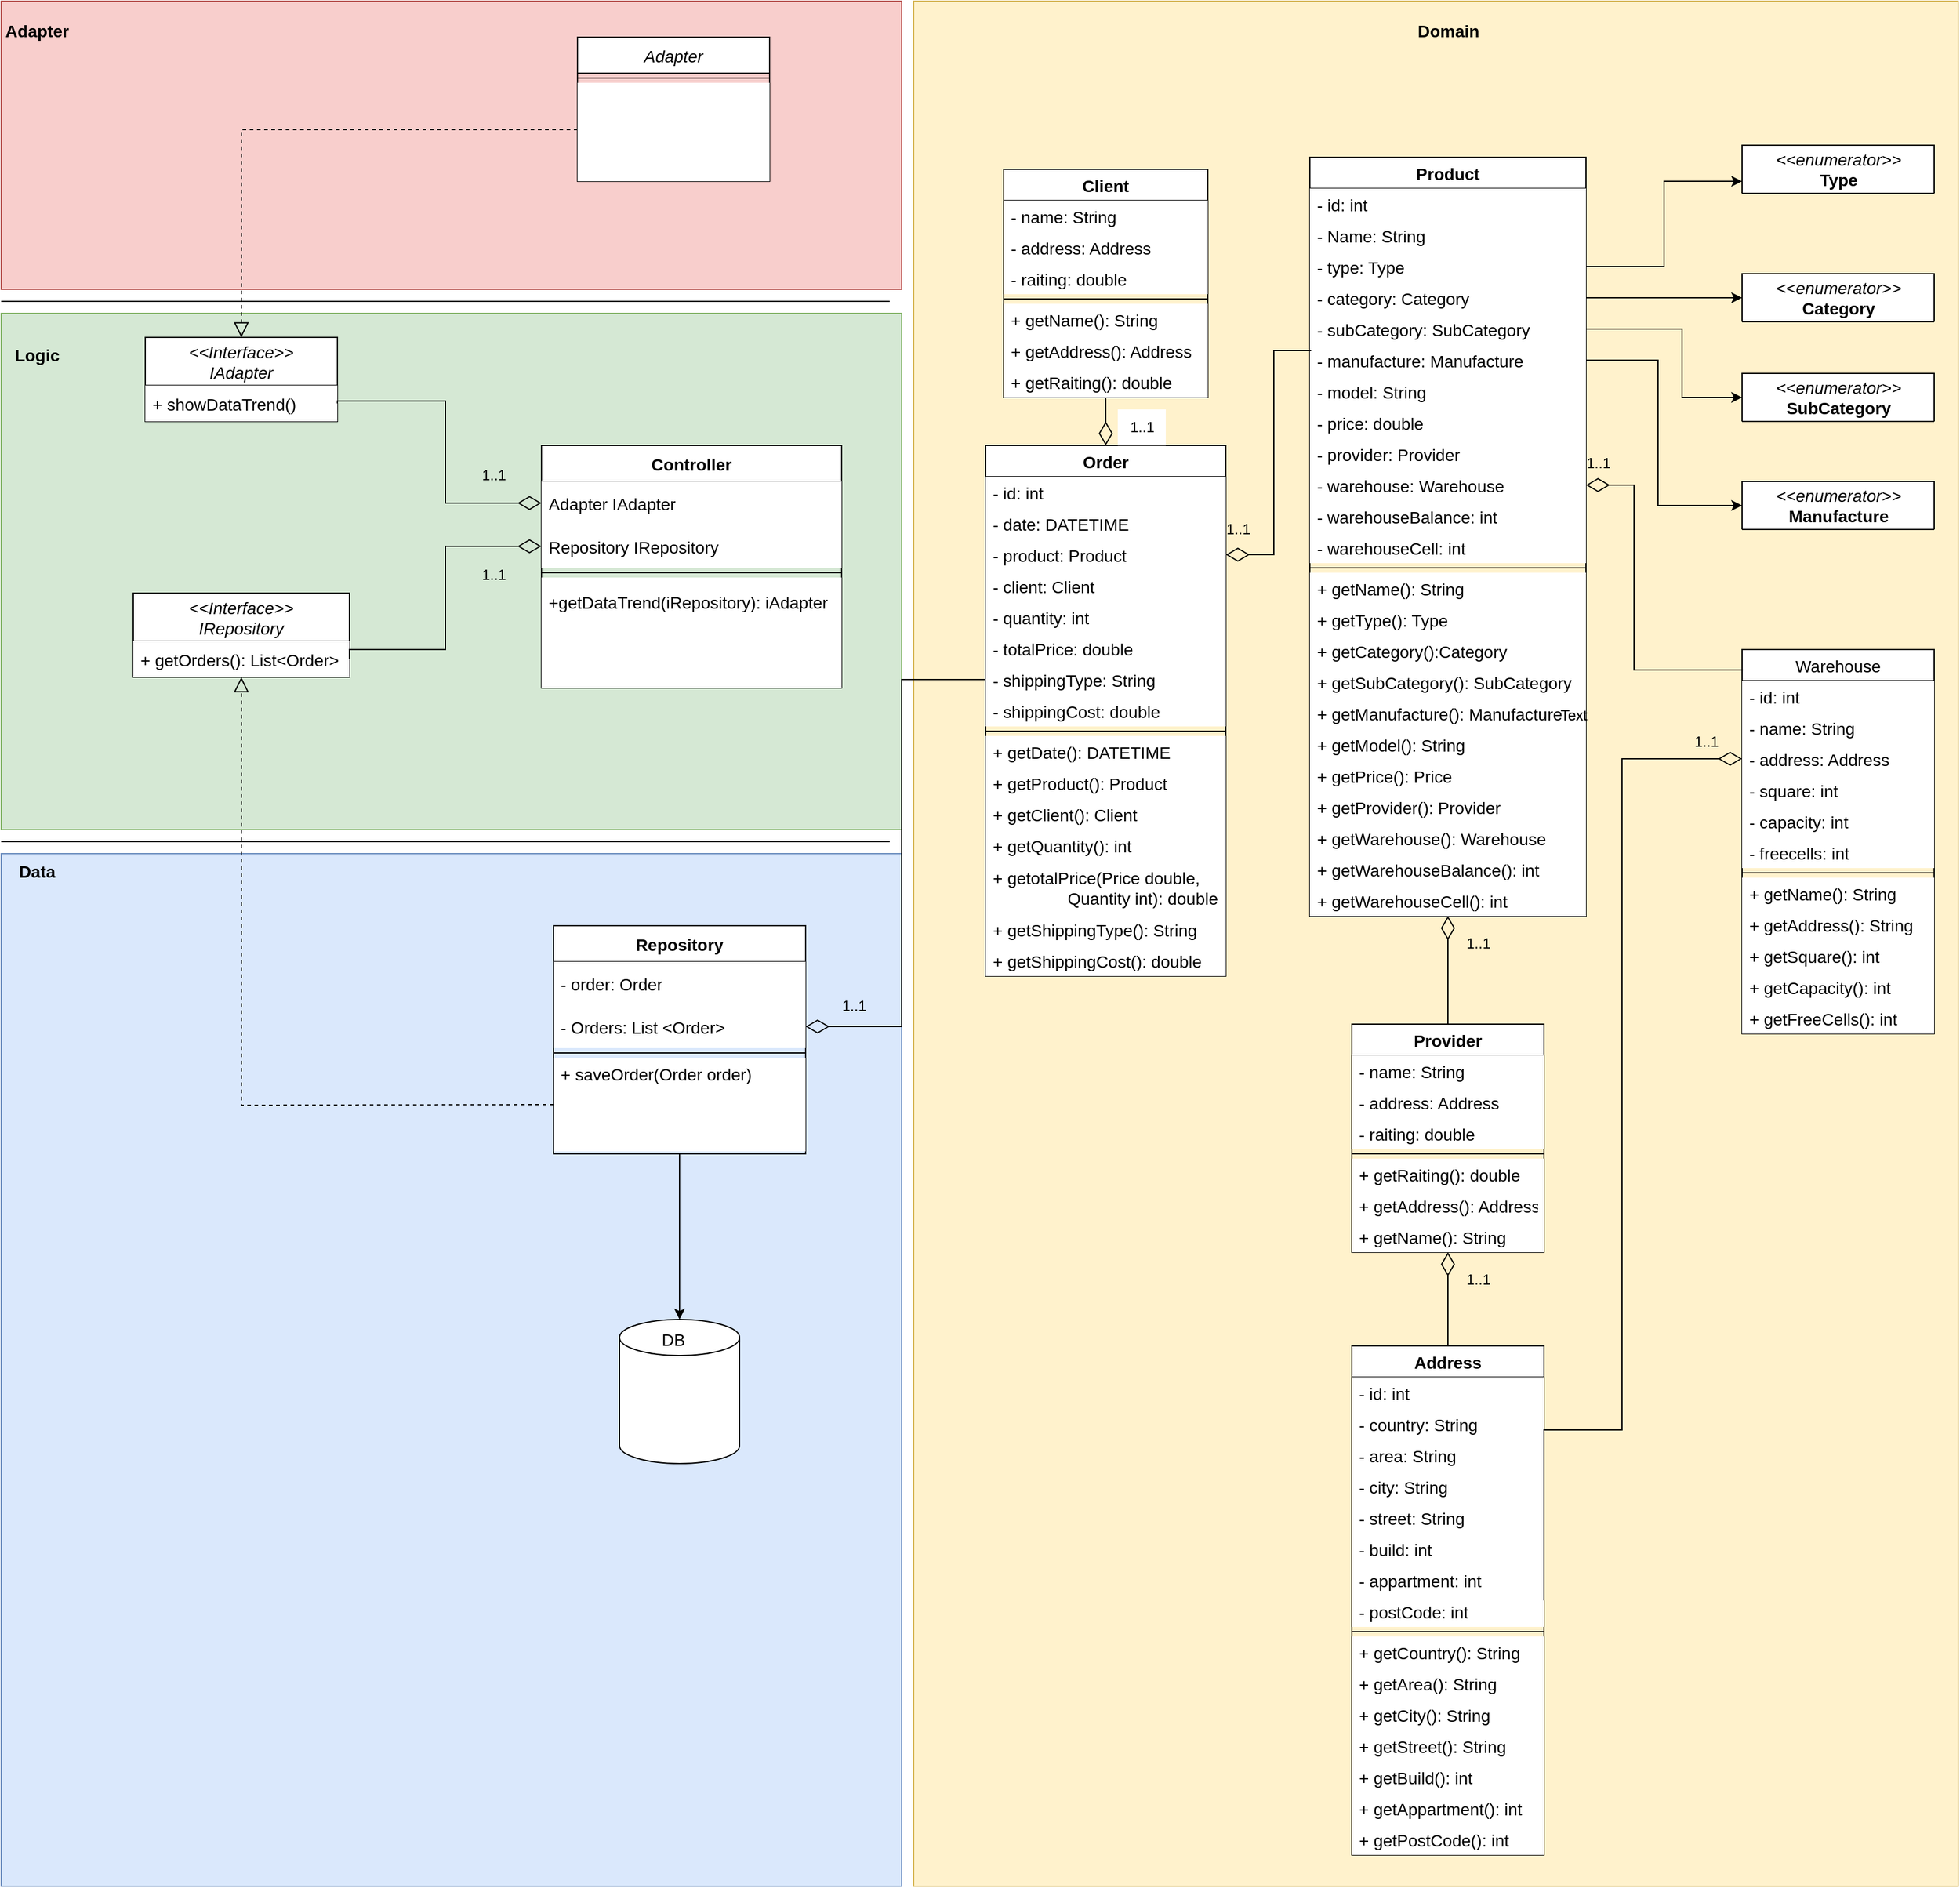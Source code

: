 <mxfile version="22.1.7" type="device">
  <diagram id="C5RBs43oDa-KdzZeNtuy" name="Page-1">
    <mxGraphModel dx="3000" dy="1491" grid="1" gridSize="10" guides="1" tooltips="1" connect="1" arrows="1" fold="1" page="1" pageScale="1" pageWidth="1654" pageHeight="2336" background="#ffffff" math="0" shadow="0">
      <root>
        <mxCell id="WIyWlLk6GJQsqaUBKTNV-0" />
        <mxCell id="WIyWlLk6GJQsqaUBKTNV-1" parent="WIyWlLk6GJQsqaUBKTNV-0" />
        <mxCell id="6XngUX_UyA-uxJUo15_u-146" value="" style="rounded=0;whiteSpace=wrap;html=1;shadow=0;strokeColor=#b85450;strokeWidth=1;align=center;verticalAlign=middle;fontFamily=Helvetica;fontSize=14;startSize=26;fillColor=#f8cecc;" vertex="1" parent="WIyWlLk6GJQsqaUBKTNV-1">
          <mxGeometry x="10" y="10" width="750" height="240" as="geometry" />
        </mxCell>
        <mxCell id="6XngUX_UyA-uxJUo15_u-148" value="" style="rounded=0;whiteSpace=wrap;html=1;shadow=0;strokeColor=#82b366;strokeWidth=1;align=center;verticalAlign=middle;fontFamily=Helvetica;fontSize=14;startSize=26;fillColor=#d5e8d4;" vertex="1" parent="WIyWlLk6GJQsqaUBKTNV-1">
          <mxGeometry x="10" y="270" width="750" height="430" as="geometry" />
        </mxCell>
        <mxCell id="6XngUX_UyA-uxJUo15_u-147" value="" style="rounded=0;whiteSpace=wrap;html=1;shadow=0;strokeColor=#6c8ebf;strokeWidth=1;align=center;verticalAlign=middle;fontFamily=Helvetica;fontSize=14;startSize=26;fillColor=#dae8fc;" vertex="1" parent="WIyWlLk6GJQsqaUBKTNV-1">
          <mxGeometry x="10" y="720" width="750" height="860" as="geometry" />
        </mxCell>
        <mxCell id="6XngUX_UyA-uxJUo15_u-129" value="" style="rounded=0;whiteSpace=wrap;html=1;fillColor=#fff2cc;strokeColor=#d6b656;" vertex="1" parent="WIyWlLk6GJQsqaUBKTNV-1">
          <mxGeometry x="770" y="10" width="870" height="1570" as="geometry" />
        </mxCell>
        <mxCell id="6XngUX_UyA-uxJUo15_u-38" style="edgeStyle=orthogonalEdgeStyle;rounded=0;orthogonalLoop=1;jettySize=auto;html=1;entryX=0.5;entryY=0;entryDx=0;entryDy=0;endArrow=none;endFill=0;startArrow=diamondThin;startFill=0;startSize=17;" edge="1" parent="WIyWlLk6GJQsqaUBKTNV-1" source="zkfFHV4jXpPFQw0GAbJ--0" target="BrcJkclTusMV9D4-Xtkj-8">
          <mxGeometry relative="1" as="geometry" />
        </mxCell>
        <mxCell id="zkfFHV4jXpPFQw0GAbJ--0" value="Product" style="swimlane;fontStyle=1;align=center;verticalAlign=middle;childLayout=stackLayout;horizontal=1;startSize=26;horizontalStack=0;resizeParent=1;resizeLast=0;collapsible=1;marginBottom=0;rounded=0;shadow=0;strokeWidth=1;fontSize=14;fillColor=default;" parent="WIyWlLk6GJQsqaUBKTNV-1" vertex="1">
          <mxGeometry x="1100" y="140" width="230" height="632" as="geometry">
            <mxRectangle x="230" y="140" width="160" height="26" as="alternateBounds" />
          </mxGeometry>
        </mxCell>
        <mxCell id="zkfFHV4jXpPFQw0GAbJ--2" value="- id: int" style="text;align=left;verticalAlign=middle;spacingLeft=4;spacingRight=4;overflow=hidden;rotatable=0;points=[[0,0.5],[1,0.5]];portConstraint=eastwest;rounded=0;shadow=0;html=0;fontSize=14;fillColor=default;" parent="zkfFHV4jXpPFQw0GAbJ--0" vertex="1">
          <mxGeometry y="26" width="230" height="26" as="geometry" />
        </mxCell>
        <mxCell id="6XngUX_UyA-uxJUo15_u-20" value="- Name: String" style="text;align=left;verticalAlign=middle;spacingLeft=4;spacingRight=4;overflow=hidden;rotatable=0;points=[[0,0.5],[1,0.5]];portConstraint=eastwest;rounded=0;shadow=0;html=0;fontSize=14;fillColor=default;" vertex="1" parent="zkfFHV4jXpPFQw0GAbJ--0">
          <mxGeometry y="52" width="230" height="26" as="geometry" />
        </mxCell>
        <mxCell id="6XngUX_UyA-uxJUo15_u-19" value="- type: Type" style="text;align=left;verticalAlign=middle;spacingLeft=4;spacingRight=4;overflow=hidden;rotatable=0;points=[[0,0.5],[1,0.5]];portConstraint=eastwest;rounded=0;shadow=0;html=0;fontSize=14;fillColor=default;" vertex="1" parent="zkfFHV4jXpPFQw0GAbJ--0">
          <mxGeometry y="78" width="230" height="26" as="geometry" />
        </mxCell>
        <mxCell id="6XngUX_UyA-uxJUo15_u-18" value="- category: Category" style="text;align=left;verticalAlign=middle;spacingLeft=4;spacingRight=4;overflow=hidden;rotatable=0;points=[[0,0.5],[1,0.5]];portConstraint=eastwest;rounded=0;shadow=0;html=0;fontSize=14;fillColor=default;" vertex="1" parent="zkfFHV4jXpPFQw0GAbJ--0">
          <mxGeometry y="104" width="230" height="26" as="geometry" />
        </mxCell>
        <mxCell id="6XngUX_UyA-uxJUo15_u-17" value="- subCategory: SubCategory" style="text;align=left;verticalAlign=middle;spacingLeft=4;spacingRight=4;overflow=hidden;rotatable=0;points=[[0,0.5],[1,0.5]];portConstraint=eastwest;rounded=0;shadow=0;html=0;fontSize=14;fillColor=default;" vertex="1" parent="zkfFHV4jXpPFQw0GAbJ--0">
          <mxGeometry y="130" width="230" height="26" as="geometry" />
        </mxCell>
        <mxCell id="6XngUX_UyA-uxJUo15_u-16" value="- manufacture: Manufacture" style="text;align=left;verticalAlign=middle;spacingLeft=4;spacingRight=4;overflow=hidden;rotatable=0;points=[[0,0.5],[1,0.5]];portConstraint=eastwest;rounded=0;shadow=0;html=0;fontSize=14;fillColor=default;" vertex="1" parent="zkfFHV4jXpPFQw0GAbJ--0">
          <mxGeometry y="156" width="230" height="26" as="geometry" />
        </mxCell>
        <mxCell id="6XngUX_UyA-uxJUo15_u-25" value="- model: String" style="text;align=left;verticalAlign=middle;spacingLeft=4;spacingRight=4;overflow=hidden;rotatable=0;points=[[0,0.5],[1,0.5]];portConstraint=eastwest;rounded=0;shadow=0;html=0;fontSize=14;fillColor=default;" vertex="1" parent="zkfFHV4jXpPFQw0GAbJ--0">
          <mxGeometry y="182" width="230" height="26" as="geometry" />
        </mxCell>
        <mxCell id="6XngUX_UyA-uxJUo15_u-24" value="- price: double" style="text;align=left;verticalAlign=middle;spacingLeft=4;spacingRight=4;overflow=hidden;rotatable=0;points=[[0,0.5],[1,0.5]];portConstraint=eastwest;rounded=0;shadow=0;html=0;fontSize=14;fillColor=default;" vertex="1" parent="zkfFHV4jXpPFQw0GAbJ--0">
          <mxGeometry y="208" width="230" height="26" as="geometry" />
        </mxCell>
        <mxCell id="6XngUX_UyA-uxJUo15_u-23" value="- provider: Provider" style="text;align=left;verticalAlign=middle;spacingLeft=4;spacingRight=4;overflow=hidden;rotatable=0;points=[[0,0.5],[1,0.5]];portConstraint=eastwest;rounded=0;shadow=0;html=0;fontSize=14;fillColor=default;" vertex="1" parent="zkfFHV4jXpPFQw0GAbJ--0">
          <mxGeometry y="234" width="230" height="26" as="geometry" />
        </mxCell>
        <mxCell id="6XngUX_UyA-uxJUo15_u-22" value="- warehouse: Warehouse" style="text;align=left;verticalAlign=middle;spacingLeft=4;spacingRight=4;overflow=hidden;rotatable=0;points=[[0,0.5],[1,0.5]];portConstraint=eastwest;rounded=0;shadow=0;html=0;fontSize=14;fillColor=default;" vertex="1" parent="zkfFHV4jXpPFQw0GAbJ--0">
          <mxGeometry y="260" width="230" height="26" as="geometry" />
        </mxCell>
        <mxCell id="6XngUX_UyA-uxJUo15_u-21" value="- warehouseBalance: int" style="text;align=left;verticalAlign=middle;spacingLeft=4;spacingRight=4;overflow=hidden;rotatable=0;points=[[0,0.5],[1,0.5]];portConstraint=eastwest;rounded=0;shadow=0;html=0;fontSize=14;fillColor=default;" vertex="1" parent="zkfFHV4jXpPFQw0GAbJ--0">
          <mxGeometry y="286" width="230" height="26" as="geometry" />
        </mxCell>
        <mxCell id="6XngUX_UyA-uxJUo15_u-29" value="- warehouseCell: int" style="text;align=left;verticalAlign=middle;spacingLeft=4;spacingRight=4;overflow=hidden;rotatable=0;points=[[0,0.5],[1,0.5]];portConstraint=eastwest;rounded=0;shadow=0;html=0;fontSize=14;fillColor=default;" vertex="1" parent="zkfFHV4jXpPFQw0GAbJ--0">
          <mxGeometry y="312" width="230" height="26" as="geometry" />
        </mxCell>
        <mxCell id="zkfFHV4jXpPFQw0GAbJ--4" value="" style="line;html=1;strokeWidth=1;align=left;verticalAlign=middle;spacingTop=-1;spacingLeft=3;spacingRight=3;rotatable=0;labelPosition=right;points=[];portConstraint=eastwest;fontSize=14;fillColor=default;" parent="zkfFHV4jXpPFQw0GAbJ--0" vertex="1">
          <mxGeometry y="338" width="230" height="8" as="geometry" />
        </mxCell>
        <mxCell id="6XngUX_UyA-uxJUo15_u-131" value="+ getName(): String" style="text;align=left;verticalAlign=middle;spacingLeft=4;spacingRight=4;overflow=hidden;rotatable=0;points=[[0,0.5],[1,0.5]];portConstraint=eastwest;rounded=0;shadow=0;html=0;fontSize=14;fillColor=default;" vertex="1" parent="zkfFHV4jXpPFQw0GAbJ--0">
          <mxGeometry y="346" width="230" height="26" as="geometry" />
        </mxCell>
        <mxCell id="6XngUX_UyA-uxJUo15_u-141" value="+ getType(): Type" style="text;align=left;verticalAlign=middle;spacingLeft=4;spacingRight=4;overflow=hidden;rotatable=0;points=[[0,0.5],[1,0.5]];portConstraint=eastwest;rounded=0;shadow=0;html=0;fontSize=14;fillColor=default;" vertex="1" parent="zkfFHV4jXpPFQw0GAbJ--0">
          <mxGeometry y="372" width="230" height="26" as="geometry" />
        </mxCell>
        <mxCell id="6XngUX_UyA-uxJUo15_u-140" value="+ getCategory():Category" style="text;align=left;verticalAlign=middle;spacingLeft=4;spacingRight=4;overflow=hidden;rotatable=0;points=[[0,0.5],[1,0.5]];portConstraint=eastwest;rounded=0;shadow=0;html=0;fontSize=14;fillColor=default;" vertex="1" parent="zkfFHV4jXpPFQw0GAbJ--0">
          <mxGeometry y="398" width="230" height="26" as="geometry" />
        </mxCell>
        <mxCell id="6XngUX_UyA-uxJUo15_u-139" value="+ getSubCategory(): SubCategory" style="text;align=left;verticalAlign=middle;spacingLeft=4;spacingRight=4;overflow=hidden;rotatable=0;points=[[0,0.5],[1,0.5]];portConstraint=eastwest;rounded=0;shadow=0;html=0;fontSize=14;fillColor=default;" vertex="1" parent="zkfFHV4jXpPFQw0GAbJ--0">
          <mxGeometry y="424" width="230" height="26" as="geometry" />
        </mxCell>
        <mxCell id="6XngUX_UyA-uxJUo15_u-138" value="+ getManufacture(): Manufacture" style="text;align=left;verticalAlign=middle;spacingLeft=4;spacingRight=4;overflow=hidden;rotatable=0;points=[[0,0.5],[1,0.5]];portConstraint=eastwest;rounded=0;shadow=0;html=0;fontSize=14;fillColor=default;" vertex="1" parent="zkfFHV4jXpPFQw0GAbJ--0">
          <mxGeometry y="450" width="230" height="26" as="geometry" />
        </mxCell>
        <mxCell id="6XngUX_UyA-uxJUo15_u-137" value="+ getModel(): String" style="text;align=left;verticalAlign=middle;spacingLeft=4;spacingRight=4;overflow=hidden;rotatable=0;points=[[0,0.5],[1,0.5]];portConstraint=eastwest;rounded=0;shadow=0;html=0;fontSize=14;fillColor=default;" vertex="1" parent="zkfFHV4jXpPFQw0GAbJ--0">
          <mxGeometry y="476" width="230" height="26" as="geometry" />
        </mxCell>
        <mxCell id="6XngUX_UyA-uxJUo15_u-136" value="+ getPrice(): Price" style="text;align=left;verticalAlign=middle;spacingLeft=4;spacingRight=4;overflow=hidden;rotatable=0;points=[[0,0.5],[1,0.5]];portConstraint=eastwest;rounded=0;shadow=0;html=0;fontSize=14;fillColor=default;" vertex="1" parent="zkfFHV4jXpPFQw0GAbJ--0">
          <mxGeometry y="502" width="230" height="26" as="geometry" />
        </mxCell>
        <mxCell id="6XngUX_UyA-uxJUo15_u-135" value="+ getProvider(): Provider" style="text;align=left;verticalAlign=middle;spacingLeft=4;spacingRight=4;overflow=hidden;rotatable=0;points=[[0,0.5],[1,0.5]];portConstraint=eastwest;rounded=0;shadow=0;html=0;fontSize=14;fillColor=default;" vertex="1" parent="zkfFHV4jXpPFQw0GAbJ--0">
          <mxGeometry y="528" width="230" height="26" as="geometry" />
        </mxCell>
        <mxCell id="6XngUX_UyA-uxJUo15_u-134" value="+ getWarehouse(): Warehouse" style="text;align=left;verticalAlign=middle;spacingLeft=4;spacingRight=4;overflow=hidden;rotatable=0;points=[[0,0.5],[1,0.5]];portConstraint=eastwest;rounded=0;shadow=0;html=0;fontSize=14;fillColor=default;" vertex="1" parent="zkfFHV4jXpPFQw0GAbJ--0">
          <mxGeometry y="554" width="230" height="26" as="geometry" />
        </mxCell>
        <mxCell id="6XngUX_UyA-uxJUo15_u-133" value="+ getWarehouseBalance(): int" style="text;align=left;verticalAlign=middle;spacingLeft=4;spacingRight=4;overflow=hidden;rotatable=0;points=[[0,0.5],[1,0.5]];portConstraint=eastwest;rounded=0;shadow=0;html=0;fontSize=14;fillColor=default;" vertex="1" parent="zkfFHV4jXpPFQw0GAbJ--0">
          <mxGeometry y="580" width="230" height="26" as="geometry" />
        </mxCell>
        <mxCell id="6XngUX_UyA-uxJUo15_u-132" value="+ getWarehouseCell(): int" style="text;align=left;verticalAlign=middle;spacingLeft=4;spacingRight=4;overflow=hidden;rotatable=0;points=[[0,0.5],[1,0.5]];portConstraint=eastwest;rounded=0;shadow=0;html=0;fontSize=14;fillColor=default;" vertex="1" parent="zkfFHV4jXpPFQw0GAbJ--0">
          <mxGeometry y="606" width="230" height="26" as="geometry" />
        </mxCell>
        <mxCell id="6XngUX_UyA-uxJUo15_u-91" style="edgeStyle=orthogonalEdgeStyle;rounded=0;orthogonalLoop=1;jettySize=auto;html=1;endArrow=none;endFill=0;startArrow=diamondThin;startFill=0;startSize=17;" edge="1" parent="WIyWlLk6GJQsqaUBKTNV-1" source="BrcJkclTusMV9D4-Xtkj-0" target="6XngUX_UyA-uxJUo15_u-70">
          <mxGeometry relative="1" as="geometry">
            <mxPoint x="930" y="640" as="targetPoint" />
          </mxGeometry>
        </mxCell>
        <mxCell id="BrcJkclTusMV9D4-Xtkj-0" value="Order" style="swimlane;fontStyle=1;align=center;verticalAlign=middle;childLayout=stackLayout;horizontal=1;startSize=26;horizontalStack=0;resizeParent=1;resizeLast=0;collapsible=1;marginBottom=0;rounded=0;shadow=0;strokeWidth=1;fontSize=14;fillColor=default;" parent="WIyWlLk6GJQsqaUBKTNV-1" vertex="1">
          <mxGeometry x="830" y="380" width="200" height="442" as="geometry">
            <mxRectangle x="230" y="140" width="160" height="26" as="alternateBounds" />
          </mxGeometry>
        </mxCell>
        <mxCell id="BrcJkclTusMV9D4-Xtkj-1" value="- id: int" style="text;align=left;verticalAlign=middle;spacingLeft=4;spacingRight=4;overflow=hidden;rotatable=0;points=[[0,0.5],[1,0.5]];portConstraint=eastwest;rounded=0;shadow=0;html=0;fontSize=14;fillColor=default;" parent="BrcJkclTusMV9D4-Xtkj-0" vertex="1">
          <mxGeometry y="26" width="200" height="26" as="geometry" />
        </mxCell>
        <mxCell id="6XngUX_UyA-uxJUo15_u-87" value="- date: DATETIME" style="text;align=left;verticalAlign=middle;spacingLeft=4;spacingRight=4;overflow=hidden;rotatable=0;points=[[0,0.5],[1,0.5]];portConstraint=eastwest;rounded=0;shadow=0;html=0;fontSize=14;fillColor=default;" vertex="1" parent="BrcJkclTusMV9D4-Xtkj-0">
          <mxGeometry y="52" width="200" height="26" as="geometry" />
        </mxCell>
        <mxCell id="6XngUX_UyA-uxJUo15_u-86" value="- product: Product" style="text;align=left;verticalAlign=middle;spacingLeft=4;spacingRight=4;overflow=hidden;rotatable=0;points=[[0,0.5],[1,0.5]];portConstraint=eastwest;rounded=0;shadow=0;html=0;fontSize=14;fillColor=default;" vertex="1" parent="BrcJkclTusMV9D4-Xtkj-0">
          <mxGeometry y="78" width="200" height="26" as="geometry" />
        </mxCell>
        <mxCell id="6XngUX_UyA-uxJUo15_u-85" value="- client: Client" style="text;align=left;verticalAlign=middle;spacingLeft=4;spacingRight=4;overflow=hidden;rotatable=0;points=[[0,0.5],[1,0.5]];portConstraint=eastwest;rounded=0;shadow=0;html=0;fontSize=14;fillColor=default;" vertex="1" parent="BrcJkclTusMV9D4-Xtkj-0">
          <mxGeometry y="104" width="200" height="26" as="geometry" />
        </mxCell>
        <mxCell id="6XngUX_UyA-uxJUo15_u-84" value="- quantity: int" style="text;align=left;verticalAlign=middle;spacingLeft=4;spacingRight=4;overflow=hidden;rotatable=0;points=[[0,0.5],[1,0.5]];portConstraint=eastwest;rounded=0;shadow=0;html=0;fontSize=14;fillColor=default;" vertex="1" parent="BrcJkclTusMV9D4-Xtkj-0">
          <mxGeometry y="130" width="200" height="26" as="geometry" />
        </mxCell>
        <mxCell id="6XngUX_UyA-uxJUo15_u-83" value="- totalPrice: double" style="text;align=left;verticalAlign=middle;spacingLeft=4;spacingRight=4;overflow=hidden;rotatable=0;points=[[0,0.5],[1,0.5]];portConstraint=eastwest;rounded=0;shadow=0;html=0;fontSize=14;fillColor=default;" vertex="1" parent="BrcJkclTusMV9D4-Xtkj-0">
          <mxGeometry y="156" width="200" height="26" as="geometry" />
        </mxCell>
        <mxCell id="6XngUX_UyA-uxJUo15_u-82" value="- shippingType: String" style="text;align=left;verticalAlign=middle;spacingLeft=4;spacingRight=4;overflow=hidden;rotatable=0;points=[[0,0.5],[1,0.5]];portConstraint=eastwest;rounded=0;shadow=0;html=0;fontSize=14;fillColor=default;" vertex="1" parent="BrcJkclTusMV9D4-Xtkj-0">
          <mxGeometry y="182" width="200" height="26" as="geometry" />
        </mxCell>
        <mxCell id="6XngUX_UyA-uxJUo15_u-88" value="- shippingCost: double" style="text;align=left;verticalAlign=middle;spacingLeft=4;spacingRight=4;overflow=hidden;rotatable=0;points=[[0,0.5],[1,0.5]];portConstraint=eastwest;rounded=0;shadow=0;html=0;fontSize=14;fillColor=default;" vertex="1" parent="BrcJkclTusMV9D4-Xtkj-0">
          <mxGeometry y="208" width="200" height="26" as="geometry" />
        </mxCell>
        <mxCell id="BrcJkclTusMV9D4-Xtkj-2" value="" style="line;html=1;strokeWidth=1;align=left;verticalAlign=middle;spacingTop=-1;spacingLeft=3;spacingRight=3;rotatable=0;labelPosition=right;points=[];portConstraint=eastwest;fontSize=14;fillColor=default;" parent="BrcJkclTusMV9D4-Xtkj-0" vertex="1">
          <mxGeometry y="234" width="200" height="8" as="geometry" />
        </mxCell>
        <mxCell id="6XngUX_UyA-uxJUo15_u-115" value="+ getDate(): DATETIME" style="text;align=left;verticalAlign=middle;spacingLeft=4;spacingRight=4;overflow=hidden;rotatable=0;points=[[0,0.5],[1,0.5]];portConstraint=eastwest;rounded=0;shadow=0;html=0;fontSize=14;fillColor=default;" vertex="1" parent="BrcJkclTusMV9D4-Xtkj-0">
          <mxGeometry y="242" width="200" height="26" as="geometry" />
        </mxCell>
        <mxCell id="6XngUX_UyA-uxJUo15_u-122" value="+ getProduct(): Product" style="text;align=left;verticalAlign=middle;spacingLeft=4;spacingRight=4;overflow=hidden;rotatable=0;points=[[0,0.5],[1,0.5]];portConstraint=eastwest;rounded=0;shadow=0;html=0;fontSize=14;fillColor=default;" vertex="1" parent="BrcJkclTusMV9D4-Xtkj-0">
          <mxGeometry y="268" width="200" height="26" as="geometry" />
        </mxCell>
        <mxCell id="6XngUX_UyA-uxJUo15_u-121" value="+ getClient(): Client" style="text;align=left;verticalAlign=middle;spacingLeft=4;spacingRight=4;overflow=hidden;rotatable=0;points=[[0,0.5],[1,0.5]];portConstraint=eastwest;rounded=0;shadow=0;html=0;fontSize=14;fillColor=default;" vertex="1" parent="BrcJkclTusMV9D4-Xtkj-0">
          <mxGeometry y="294" width="200" height="26" as="geometry" />
        </mxCell>
        <mxCell id="6XngUX_UyA-uxJUo15_u-120" value="+ getQuantity(): int" style="text;align=left;verticalAlign=middle;spacingLeft=4;spacingRight=4;overflow=hidden;rotatable=0;points=[[0,0.5],[1,0.5]];portConstraint=eastwest;rounded=0;shadow=0;html=0;fontSize=14;fillColor=default;" vertex="1" parent="BrcJkclTusMV9D4-Xtkj-0">
          <mxGeometry y="320" width="200" height="26" as="geometry" />
        </mxCell>
        <mxCell id="6XngUX_UyA-uxJUo15_u-119" value="+ getotalPrice(Price double, &#xa;                Quantity int): double" style="text;align=left;verticalAlign=middle;spacingLeft=4;spacingRight=4;overflow=hidden;rotatable=0;points=[[0,0.5],[1,0.5]];portConstraint=eastwest;rounded=0;shadow=0;html=0;fontSize=14;fillColor=default;" vertex="1" parent="BrcJkclTusMV9D4-Xtkj-0">
          <mxGeometry y="346" width="200" height="44" as="geometry" />
        </mxCell>
        <mxCell id="6XngUX_UyA-uxJUo15_u-118" value="+ getShippingType(): String" style="text;align=left;verticalAlign=middle;spacingLeft=4;spacingRight=4;overflow=hidden;rotatable=0;points=[[0,0.5],[1,0.5]];portConstraint=eastwest;rounded=0;shadow=0;html=0;fontSize=14;fillColor=default;" vertex="1" parent="BrcJkclTusMV9D4-Xtkj-0">
          <mxGeometry y="390" width="200" height="26" as="geometry" />
        </mxCell>
        <mxCell id="6XngUX_UyA-uxJUo15_u-117" value="+ getShippingCost(): double" style="text;align=left;verticalAlign=middle;spacingLeft=4;spacingRight=4;overflow=hidden;rotatable=0;points=[[0,0.5],[1,0.5]];portConstraint=eastwest;rounded=0;shadow=0;html=0;fontSize=14;fillColor=default;" vertex="1" parent="BrcJkclTusMV9D4-Xtkj-0">
          <mxGeometry y="416" width="200" height="26" as="geometry" />
        </mxCell>
        <mxCell id="6XngUX_UyA-uxJUo15_u-66" style="edgeStyle=orthogonalEdgeStyle;rounded=0;orthogonalLoop=1;jettySize=auto;html=1;entryX=0.5;entryY=0;entryDx=0;entryDy=0;endArrow=none;endFill=0;startArrow=diamondThin;startFill=0;startSize=17;" edge="1" parent="WIyWlLk6GJQsqaUBKTNV-1" source="BrcJkclTusMV9D4-Xtkj-8" target="6XngUX_UyA-uxJUo15_u-49">
          <mxGeometry relative="1" as="geometry" />
        </mxCell>
        <mxCell id="BrcJkclTusMV9D4-Xtkj-8" value="Provider" style="swimlane;fontStyle=1;align=center;verticalAlign=middle;childLayout=stackLayout;horizontal=1;startSize=26;horizontalStack=0;resizeParent=1;resizeLast=0;collapsible=1;marginBottom=0;rounded=0;shadow=0;strokeWidth=1;fontSize=14;fillColor=default;" parent="WIyWlLk6GJQsqaUBKTNV-1" vertex="1">
          <mxGeometry x="1135" y="862" width="160" height="190" as="geometry">
            <mxRectangle x="230" y="140" width="160" height="26" as="alternateBounds" />
          </mxGeometry>
        </mxCell>
        <mxCell id="BrcJkclTusMV9D4-Xtkj-9" value="- name: String" style="text;align=left;verticalAlign=middle;spacingLeft=4;spacingRight=4;overflow=hidden;rotatable=0;points=[[0,0.5],[1,0.5]];portConstraint=eastwest;rounded=0;shadow=0;html=0;fontSize=14;fillColor=default;" parent="BrcJkclTusMV9D4-Xtkj-8" vertex="1">
          <mxGeometry y="26" width="160" height="26" as="geometry" />
        </mxCell>
        <mxCell id="6XngUX_UyA-uxJUo15_u-41" value="- address: Address" style="text;align=left;verticalAlign=middle;spacingLeft=4;spacingRight=4;overflow=hidden;rotatable=0;points=[[0,0.5],[1,0.5]];portConstraint=eastwest;rounded=0;shadow=0;html=0;fontSize=14;fillColor=default;" vertex="1" parent="BrcJkclTusMV9D4-Xtkj-8">
          <mxGeometry y="52" width="160" height="26" as="geometry" />
        </mxCell>
        <mxCell id="6XngUX_UyA-uxJUo15_u-40" value="- raiting: double" style="text;align=left;verticalAlign=middle;spacingLeft=4;spacingRight=4;overflow=hidden;rotatable=0;points=[[0,0.5],[1,0.5]];portConstraint=eastwest;rounded=0;shadow=0;html=0;fontSize=14;fillColor=default;" vertex="1" parent="BrcJkclTusMV9D4-Xtkj-8">
          <mxGeometry y="78" width="160" height="26" as="geometry" />
        </mxCell>
        <mxCell id="BrcJkclTusMV9D4-Xtkj-10" value="" style="line;html=1;strokeWidth=1;align=left;verticalAlign=middle;spacingTop=-1;spacingLeft=3;spacingRight=3;rotatable=0;labelPosition=right;points=[];portConstraint=eastwest;fontSize=14;fillColor=default;" parent="BrcJkclTusMV9D4-Xtkj-8" vertex="1">
          <mxGeometry y="104" width="160" height="8" as="geometry" />
        </mxCell>
        <mxCell id="6XngUX_UyA-uxJUo15_u-101" value="+ getRaiting(): double" style="text;align=left;verticalAlign=middle;spacingLeft=4;spacingRight=4;overflow=hidden;rotatable=0;points=[[0,0.5],[1,0.5]];portConstraint=eastwest;rounded=0;shadow=0;html=0;fontSize=14;fillColor=default;" vertex="1" parent="BrcJkclTusMV9D4-Xtkj-8">
          <mxGeometry y="112" width="160" height="26" as="geometry" />
        </mxCell>
        <mxCell id="6XngUX_UyA-uxJUo15_u-100" value="+ getAddress(): Address" style="text;align=left;verticalAlign=middle;spacingLeft=4;spacingRight=4;overflow=hidden;rotatable=0;points=[[0,0.5],[1,0.5]];portConstraint=eastwest;rounded=0;shadow=0;html=0;fontSize=14;fillColor=default;" vertex="1" parent="BrcJkclTusMV9D4-Xtkj-8">
          <mxGeometry y="138" width="160" height="26" as="geometry" />
        </mxCell>
        <mxCell id="6XngUX_UyA-uxJUo15_u-99" value="+ getName(): String" style="text;align=left;verticalAlign=middle;spacingLeft=4;spacingRight=4;overflow=hidden;rotatable=0;points=[[0,0.5],[1,0.5]];portConstraint=eastwest;rounded=0;shadow=0;html=0;fontSize=14;fillColor=default;" vertex="1" parent="BrcJkclTusMV9D4-Xtkj-8">
          <mxGeometry y="164" width="160" height="26" as="geometry" />
        </mxCell>
        <mxCell id="BrcJkclTusMV9D4-Xtkj-12" value="Warehouse" style="swimlane;fontStyle=0;align=center;verticalAlign=middle;childLayout=stackLayout;horizontal=1;startSize=26;horizontalStack=0;resizeParent=1;resizeLast=0;collapsible=1;marginBottom=0;rounded=0;shadow=0;strokeWidth=1;fontSize=14;fillColor=default;" parent="WIyWlLk6GJQsqaUBKTNV-1" vertex="1">
          <mxGeometry x="1460" y="550" width="160" height="320" as="geometry">
            <mxRectangle x="230" y="140" width="160" height="26" as="alternateBounds" />
          </mxGeometry>
        </mxCell>
        <mxCell id="BrcJkclTusMV9D4-Xtkj-13" value="- id: int" style="text;align=left;verticalAlign=middle;spacingLeft=4;spacingRight=4;overflow=hidden;rotatable=0;points=[[0,0.5],[1,0.5]];portConstraint=eastwest;rounded=0;shadow=0;html=0;fontSize=14;fillColor=default;" parent="BrcJkclTusMV9D4-Xtkj-12" vertex="1">
          <mxGeometry y="26" width="160" height="26" as="geometry" />
        </mxCell>
        <mxCell id="6XngUX_UyA-uxJUo15_u-47" value="- name: String" style="text;align=left;verticalAlign=middle;spacingLeft=4;spacingRight=4;overflow=hidden;rotatable=0;points=[[0,0.5],[1,0.5]];portConstraint=eastwest;rounded=0;shadow=0;html=0;fontSize=14;fillColor=default;" vertex="1" parent="BrcJkclTusMV9D4-Xtkj-12">
          <mxGeometry y="52" width="160" height="26" as="geometry" />
        </mxCell>
        <mxCell id="6XngUX_UyA-uxJUo15_u-46" value="- address: Address" style="text;align=left;verticalAlign=middle;spacingLeft=4;spacingRight=4;overflow=hidden;rotatable=0;points=[[0,0.5],[1,0.5]];portConstraint=eastwest;rounded=0;shadow=0;html=0;fontSize=14;fillColor=default;" vertex="1" parent="BrcJkclTusMV9D4-Xtkj-12">
          <mxGeometry y="78" width="160" height="26" as="geometry" />
        </mxCell>
        <mxCell id="6XngUX_UyA-uxJUo15_u-48" value="- square: int" style="text;align=left;verticalAlign=middle;spacingLeft=4;spacingRight=4;overflow=hidden;rotatable=0;points=[[0,0.5],[1,0.5]];portConstraint=eastwest;rounded=0;shadow=0;html=0;fontSize=14;fillColor=default;" vertex="1" parent="BrcJkclTusMV9D4-Xtkj-12">
          <mxGeometry y="104" width="160" height="26" as="geometry" />
        </mxCell>
        <mxCell id="6XngUX_UyA-uxJUo15_u-55" value="- capacity: int" style="text;align=left;verticalAlign=middle;spacingLeft=4;spacingRight=4;overflow=hidden;rotatable=0;points=[[0,0.5],[1,0.5]];portConstraint=eastwest;rounded=0;shadow=0;html=0;fontSize=14;fillColor=default;" vertex="1" parent="BrcJkclTusMV9D4-Xtkj-12">
          <mxGeometry y="130" width="160" height="26" as="geometry" />
        </mxCell>
        <mxCell id="6XngUX_UyA-uxJUo15_u-54" value="- freecells: int" style="text;align=left;verticalAlign=middle;spacingLeft=4;spacingRight=4;overflow=hidden;rotatable=0;points=[[0,0.5],[1,0.5]];portConstraint=eastwest;rounded=0;shadow=0;html=0;fontSize=14;fillColor=default;" vertex="1" parent="BrcJkclTusMV9D4-Xtkj-12">
          <mxGeometry y="156" width="160" height="26" as="geometry" />
        </mxCell>
        <mxCell id="BrcJkclTusMV9D4-Xtkj-14" value="" style="line;html=1;strokeWidth=1;align=left;verticalAlign=middle;spacingTop=-1;spacingLeft=3;spacingRight=3;rotatable=0;labelPosition=right;points=[];portConstraint=eastwest;fontSize=14;fillColor=default;" parent="BrcJkclTusMV9D4-Xtkj-12" vertex="1">
          <mxGeometry y="182" width="160" height="8" as="geometry" />
        </mxCell>
        <mxCell id="6XngUX_UyA-uxJUo15_u-110" value="+ getName(): String" style="text;align=left;verticalAlign=middle;spacingLeft=4;spacingRight=4;overflow=hidden;rotatable=0;points=[[0,0.5],[1,0.5]];portConstraint=eastwest;rounded=0;shadow=0;html=0;fontSize=14;fillColor=default;" vertex="1" parent="BrcJkclTusMV9D4-Xtkj-12">
          <mxGeometry y="190" width="160" height="26" as="geometry" />
        </mxCell>
        <mxCell id="6XngUX_UyA-uxJUo15_u-111" value="+ getAddress(): String" style="text;align=left;verticalAlign=middle;spacingLeft=4;spacingRight=4;overflow=hidden;rotatable=0;points=[[0,0.5],[1,0.5]];portConstraint=eastwest;rounded=0;shadow=0;html=0;fontSize=14;fillColor=default;" vertex="1" parent="BrcJkclTusMV9D4-Xtkj-12">
          <mxGeometry y="216" width="160" height="26" as="geometry" />
        </mxCell>
        <mxCell id="6XngUX_UyA-uxJUo15_u-112" value="+ getSquare(): int" style="text;align=left;verticalAlign=middle;spacingLeft=4;spacingRight=4;overflow=hidden;rotatable=0;points=[[0,0.5],[1,0.5]];portConstraint=eastwest;rounded=0;shadow=0;html=0;fontSize=14;fillColor=default;" vertex="1" parent="BrcJkclTusMV9D4-Xtkj-12">
          <mxGeometry y="242" width="160" height="26" as="geometry" />
        </mxCell>
        <mxCell id="6XngUX_UyA-uxJUo15_u-114" value="+ getCapacity(): int" style="text;align=left;verticalAlign=middle;spacingLeft=4;spacingRight=4;overflow=hidden;rotatable=0;points=[[0,0.5],[1,0.5]];portConstraint=eastwest;rounded=0;shadow=0;html=0;fontSize=14;fillColor=default;" vertex="1" parent="BrcJkclTusMV9D4-Xtkj-12">
          <mxGeometry y="268" width="160" height="26" as="geometry" />
        </mxCell>
        <mxCell id="6XngUX_UyA-uxJUo15_u-113" value="+ getFreeCells(): int" style="text;align=left;verticalAlign=middle;spacingLeft=4;spacingRight=4;overflow=hidden;rotatable=0;points=[[0,0.5],[1,0.5]];portConstraint=eastwest;rounded=0;shadow=0;html=0;fontSize=14;fillColor=default;" vertex="1" parent="BrcJkclTusMV9D4-Xtkj-12">
          <mxGeometry y="294" width="160" height="26" as="geometry" />
        </mxCell>
        <mxCell id="BrcJkclTusMV9D4-Xtkj-19" value="&lt;&lt;Interface&gt;&gt;&#xa;IAdapter" style="swimlane;fontStyle=2;align=center;verticalAlign=middle;childLayout=stackLayout;horizontal=1;startSize=40;horizontalStack=0;resizeParent=1;resizeLast=0;collapsible=1;marginBottom=0;rounded=0;shadow=0;strokeWidth=1;fontSize=14;fillColor=default;" parent="WIyWlLk6GJQsqaUBKTNV-1" vertex="1">
          <mxGeometry x="130" y="290" width="160" height="70" as="geometry">
            <mxRectangle x="230" y="140" width="160" height="26" as="alternateBounds" />
          </mxGeometry>
        </mxCell>
        <mxCell id="BrcJkclTusMV9D4-Xtkj-24" value="+ showDataTrend()" style="text;align=left;verticalAlign=middle;spacingLeft=4;spacingRight=4;overflow=hidden;rotatable=0;points=[[0,0.5],[1,0.5]];portConstraint=eastwest;rounded=0;shadow=0;html=0;fontSize=14;fillColor=default;" parent="BrcJkclTusMV9D4-Xtkj-19" vertex="1">
          <mxGeometry y="40" width="160" height="30" as="geometry" />
        </mxCell>
        <mxCell id="BrcJkclTusMV9D4-Xtkj-26" value="&lt;&lt;Interface&gt;&gt;&#xa;IRepository" style="swimlane;fontStyle=2;align=center;verticalAlign=middle;childLayout=stackLayout;horizontal=1;startSize=40;horizontalStack=0;resizeParent=1;resizeLast=0;collapsible=1;marginBottom=0;rounded=0;shadow=0;strokeWidth=1;fontSize=14;fillColor=default;" parent="WIyWlLk6GJQsqaUBKTNV-1" vertex="1">
          <mxGeometry x="120" y="503" width="180" height="70" as="geometry">
            <mxRectangle x="230" y="140" width="160" height="26" as="alternateBounds" />
          </mxGeometry>
        </mxCell>
        <mxCell id="6XngUX_UyA-uxJUo15_u-126" value="+ getOrders(): List&lt;Order&gt;" style="text;align=left;verticalAlign=middle;spacingLeft=4;spacingRight=4;overflow=hidden;rotatable=0;points=[[0,0.5],[1,0.5]];portConstraint=eastwest;fontSize=14;fillColor=default;" vertex="1" parent="BrcJkclTusMV9D4-Xtkj-26">
          <mxGeometry y="40" width="180" height="30" as="geometry" />
        </mxCell>
        <mxCell id="BrcJkclTusMV9D4-Xtkj-31" value="Repository" style="swimlane;fontStyle=1;align=center;verticalAlign=middle;childLayout=stackLayout;horizontal=1;startSize=30;horizontalStack=0;resizeParent=1;resizeLast=0;collapsible=1;marginBottom=0;rounded=0;shadow=0;strokeWidth=1;fontSize=14;fillColor=default;" parent="WIyWlLk6GJQsqaUBKTNV-1" vertex="1">
          <mxGeometry x="470" y="780" width="210" height="190" as="geometry">
            <mxRectangle x="230" y="140" width="160" height="26" as="alternateBounds" />
          </mxGeometry>
        </mxCell>
        <mxCell id="6XngUX_UyA-uxJUo15_u-14" value="- order: Order" style="text;align=left;verticalAlign=middle;spacingLeft=4;spacingRight=4;overflow=hidden;rotatable=0;points=[[0,0.5],[1,0.5]];portConstraint=eastwest;rounded=0;shadow=0;html=0;fontSize=14;fillColor=default;" vertex="1" parent="BrcJkclTusMV9D4-Xtkj-31">
          <mxGeometry y="30" width="210" height="36" as="geometry" />
        </mxCell>
        <mxCell id="6XngUX_UyA-uxJUo15_u-125" value="- Orders: List &lt;Order&gt;" style="text;align=left;verticalAlign=middle;spacingLeft=4;spacingRight=4;overflow=hidden;rotatable=0;points=[[0,0.5],[1,0.5]];portConstraint=eastwest;rounded=0;shadow=0;html=0;fontSize=14;fillColor=default;" vertex="1" parent="BrcJkclTusMV9D4-Xtkj-31">
          <mxGeometry y="66" width="210" height="36" as="geometry" />
        </mxCell>
        <mxCell id="BrcJkclTusMV9D4-Xtkj-33" value="" style="line;html=1;strokeWidth=1;align=left;verticalAlign=middle;spacingTop=-1;spacingLeft=3;spacingRight=3;rotatable=0;labelPosition=right;points=[];portConstraint=eastwest;fontSize=14;fillColor=default;" parent="BrcJkclTusMV9D4-Xtkj-31" vertex="1">
          <mxGeometry y="102" width="210" height="8" as="geometry" />
        </mxCell>
        <mxCell id="BrcJkclTusMV9D4-Xtkj-34" value="+ saveOrder(Order order)" style="text;align=left;verticalAlign=middle;spacingLeft=4;spacingRight=4;overflow=hidden;rotatable=0;points=[[0,0.5],[1,0.5]];portConstraint=eastwest;fontSize=14;fillColor=default;" parent="BrcJkclTusMV9D4-Xtkj-31" vertex="1">
          <mxGeometry y="110" width="210" height="26" as="geometry" />
        </mxCell>
        <mxCell id="6XngUX_UyA-uxJUo15_u-11" style="text;align=left;verticalAlign=middle;spacingLeft=4;spacingRight=4;overflow=hidden;rotatable=0;points=[[0,0.5],[1,0.5]];portConstraint=eastwest;fontSize=14;fillColor=default;" vertex="1" parent="BrcJkclTusMV9D4-Xtkj-31">
          <mxGeometry y="136" width="210" height="26" as="geometry" />
        </mxCell>
        <mxCell id="6XngUX_UyA-uxJUo15_u-12" style="text;align=left;verticalAlign=middle;spacingLeft=4;spacingRight=4;overflow=hidden;rotatable=0;points=[[0,0.5],[1,0.5]];portConstraint=eastwest;fontSize=14;fillColor=default;" vertex="1" parent="BrcJkclTusMV9D4-Xtkj-31">
          <mxGeometry y="162" width="210" height="26" as="geometry" />
        </mxCell>
        <mxCell id="BrcJkclTusMV9D4-Xtkj-36" value="Adapter" style="swimlane;fontStyle=2;align=center;verticalAlign=middle;childLayout=stackLayout;horizontal=1;startSize=30;horizontalStack=0;resizeParent=1;resizeLast=0;collapsible=1;marginBottom=0;rounded=0;shadow=0;strokeWidth=1;fontSize=14;fillColor=default;" parent="WIyWlLk6GJQsqaUBKTNV-1" vertex="1">
          <mxGeometry x="490" y="40" width="160" height="120" as="geometry">
            <mxRectangle x="490" y="40" width="160" height="26" as="alternateBounds" />
          </mxGeometry>
        </mxCell>
        <mxCell id="BrcJkclTusMV9D4-Xtkj-38" value="" style="line;html=1;strokeWidth=1;align=left;verticalAlign=middle;spacingTop=-1;spacingLeft=3;spacingRight=3;rotatable=0;labelPosition=right;points=[];portConstraint=eastwest;fontSize=14;fillColor=default;" parent="BrcJkclTusMV9D4-Xtkj-36" vertex="1">
          <mxGeometry y="30" width="160" height="8" as="geometry" />
        </mxCell>
        <mxCell id="BrcJkclTusMV9D4-Xtkj-39" style="text;align=left;verticalAlign=middle;spacingLeft=4;spacingRight=4;overflow=hidden;rotatable=0;points=[[0,0.5],[1,0.5]];portConstraint=eastwest;fontSize=14;fillColor=default;" parent="BrcJkclTusMV9D4-Xtkj-36" vertex="1">
          <mxGeometry y="38" width="160" height="26" as="geometry" />
        </mxCell>
        <mxCell id="BrcJkclTusMV9D4-Xtkj-50" style="text;align=left;verticalAlign=middle;spacingLeft=4;spacingRight=4;overflow=hidden;rotatable=0;points=[[0,0.5],[1,0.5]];portConstraint=eastwest;fontSize=14;fillColor=default;" parent="BrcJkclTusMV9D4-Xtkj-36" vertex="1">
          <mxGeometry y="64" width="160" height="26" as="geometry" />
        </mxCell>
        <mxCell id="BrcJkclTusMV9D4-Xtkj-40" style="text;align=left;verticalAlign=middle;spacingLeft=4;spacingRight=4;overflow=hidden;rotatable=0;points=[[0,0.5],[1,0.5]];portConstraint=eastwest;fontSize=14;fillColor=default;" parent="BrcJkclTusMV9D4-Xtkj-36" vertex="1">
          <mxGeometry y="90" width="160" height="30" as="geometry" />
        </mxCell>
        <mxCell id="BrcJkclTusMV9D4-Xtkj-42" value="Adapter" style="text;html=1;strokeColor=none;fillColor=none;align=center;verticalAlign=middle;whiteSpace=wrap;rounded=0;fontSize=14;fontStyle=1" parent="WIyWlLk6GJQsqaUBKTNV-1" vertex="1">
          <mxGeometry x="10" y="20" width="60" height="30" as="geometry" />
        </mxCell>
        <mxCell id="BrcJkclTusMV9D4-Xtkj-43" value="Logic" style="text;html=1;strokeColor=none;fillColor=none;align=center;verticalAlign=middle;whiteSpace=wrap;rounded=0;fontSize=14;fontStyle=1" parent="WIyWlLk6GJQsqaUBKTNV-1" vertex="1">
          <mxGeometry x="10" y="290" width="60" height="30" as="geometry" />
        </mxCell>
        <mxCell id="BrcJkclTusMV9D4-Xtkj-44" value="Data" style="text;html=1;strokeColor=none;fillColor=none;align=center;verticalAlign=middle;whiteSpace=wrap;rounded=0;fontSize=14;fontStyle=1" parent="WIyWlLk6GJQsqaUBKTNV-1" vertex="1">
          <mxGeometry x="10" y="720" width="60" height="30" as="geometry" />
        </mxCell>
        <mxCell id="BrcJkclTusMV9D4-Xtkj-45" value="Controller" style="swimlane;fontStyle=1;align=center;verticalAlign=middle;childLayout=stackLayout;horizontal=1;startSize=30;horizontalStack=0;resizeParent=1;resizeLast=0;collapsible=1;marginBottom=0;rounded=0;shadow=0;strokeWidth=1;fontSize=14;fillColor=default;" parent="WIyWlLk6GJQsqaUBKTNV-1" vertex="1">
          <mxGeometry x="460" y="380" width="250" height="202" as="geometry">
            <mxRectangle x="230" y="140" width="160" height="26" as="alternateBounds" />
          </mxGeometry>
        </mxCell>
        <mxCell id="BrcJkclTusMV9D4-Xtkj-46" value="Adapter IAdapter" style="text;align=left;verticalAlign=middle;spacingLeft=4;spacingRight=4;overflow=hidden;rotatable=0;points=[[0,0.5],[1,0.5]];portConstraint=eastwest;rounded=0;shadow=0;html=0;fontSize=14;fillColor=default;" parent="BrcJkclTusMV9D4-Xtkj-45" vertex="1">
          <mxGeometry y="30" width="250" height="36" as="geometry" />
        </mxCell>
        <mxCell id="BrcJkclTusMV9D4-Xtkj-60" value="Repository IRepository" style="text;align=left;verticalAlign=middle;spacingLeft=4;spacingRight=4;overflow=hidden;rotatable=0;points=[[0,0.5],[1,0.5]];portConstraint=eastwest;rounded=0;shadow=0;html=0;fontSize=14;fillColor=default;" parent="BrcJkclTusMV9D4-Xtkj-45" vertex="1">
          <mxGeometry y="66" width="250" height="36" as="geometry" />
        </mxCell>
        <mxCell id="BrcJkclTusMV9D4-Xtkj-47" value="" style="line;html=1;strokeWidth=1;align=left;verticalAlign=middle;spacingTop=-1;spacingLeft=3;spacingRight=3;rotatable=0;labelPosition=right;points=[];portConstraint=eastwest;fontSize=14;fillColor=default;" parent="BrcJkclTusMV9D4-Xtkj-45" vertex="1">
          <mxGeometry y="102" width="250" height="8" as="geometry" />
        </mxCell>
        <mxCell id="6XngUX_UyA-uxJUo15_u-2" value="+getDataTrend(iRepository): iAdapter" style="text;align=left;verticalAlign=middle;spacingLeft=4;spacingRight=4;overflow=hidden;rotatable=0;points=[[0,0.5],[1,0.5]];portConstraint=eastwest;fontSize=14;fillColor=default;" vertex="1" parent="BrcJkclTusMV9D4-Xtkj-45">
          <mxGeometry y="110" width="250" height="40" as="geometry" />
        </mxCell>
        <mxCell id="6XngUX_UyA-uxJUo15_u-1" style="text;align=left;verticalAlign=middle;spacingLeft=4;spacingRight=4;overflow=hidden;rotatable=0;points=[[0,0.5],[1,0.5]];portConstraint=eastwest;fontSize=14;fillColor=default;" vertex="1" parent="BrcJkclTusMV9D4-Xtkj-45">
          <mxGeometry y="150" width="250" height="26" as="geometry" />
        </mxCell>
        <mxCell id="6XngUX_UyA-uxJUo15_u-0" style="text;align=left;verticalAlign=middle;spacingLeft=4;spacingRight=4;overflow=hidden;rotatable=0;points=[[0,0.5],[1,0.5]];portConstraint=eastwest;fontSize=14;fillColor=default;" vertex="1" parent="BrcJkclTusMV9D4-Xtkj-45">
          <mxGeometry y="176" width="250" height="26" as="geometry" />
        </mxCell>
        <mxCell id="BrcJkclTusMV9D4-Xtkj-51" style="edgeStyle=orthogonalEdgeStyle;rounded=0;orthogonalLoop=1;jettySize=auto;html=1;entryX=0.5;entryY=0;entryDx=0;entryDy=0;dashed=1;endArrow=block;endFill=0;strokeWidth=1;endSize=10;fontSize=14;verticalAlign=middle;" parent="WIyWlLk6GJQsqaUBKTNV-1" source="BrcJkclTusMV9D4-Xtkj-50" target="BrcJkclTusMV9D4-Xtkj-19" edge="1">
          <mxGeometry relative="1" as="geometry" />
        </mxCell>
        <mxCell id="BrcJkclTusMV9D4-Xtkj-52" value="" style="shape=cylinder3;whiteSpace=wrap;html=1;boundedLbl=1;backgroundOutline=1;size=15;fontSize=14;verticalAlign=middle;fillColor=default;" parent="WIyWlLk6GJQsqaUBKTNV-1" vertex="1">
          <mxGeometry x="525" y="1108" width="100" height="120" as="geometry" />
        </mxCell>
        <mxCell id="BrcJkclTusMV9D4-Xtkj-53" value="&lt;font style=&quot;font-size: 14px;&quot;&gt;DB&lt;/font&gt;" style="text;html=1;strokeColor=none;fillColor=none;align=center;verticalAlign=middle;whiteSpace=wrap;rounded=0;fontSize=14;" parent="WIyWlLk6GJQsqaUBKTNV-1" vertex="1">
          <mxGeometry x="540" y="1110" width="60" height="30" as="geometry" />
        </mxCell>
        <mxCell id="BrcJkclTusMV9D4-Xtkj-54" style="edgeStyle=orthogonalEdgeStyle;rounded=0;orthogonalLoop=1;jettySize=auto;html=1;entryX=0.5;entryY=1;entryDx=0;entryDy=0;strokeWidth=1;endArrow=block;endFill=0;endSize=10;dashed=1;fontSize=14;verticalAlign=middle;" parent="WIyWlLk6GJQsqaUBKTNV-1" target="BrcJkclTusMV9D4-Xtkj-26" edge="1">
          <mxGeometry relative="1" as="geometry">
            <mxPoint x="470" y="929.0" as="sourcePoint" />
          </mxGeometry>
        </mxCell>
        <mxCell id="BrcJkclTusMV9D4-Xtkj-57" style="edgeStyle=orthogonalEdgeStyle;rounded=0;orthogonalLoop=1;jettySize=auto;html=1;entryX=1;entryY=0.5;entryDx=0;entryDy=0;startArrow=diamondThin;startFill=0;startSize=17;fontSize=14;verticalAlign=middle;endArrow=none;endFill=0;" parent="WIyWlLk6GJQsqaUBKTNV-1" source="BrcJkclTusMV9D4-Xtkj-46" target="BrcJkclTusMV9D4-Xtkj-24" edge="1">
          <mxGeometry relative="1" as="geometry">
            <Array as="points">
              <mxPoint x="380" y="428" />
              <mxPoint x="380" y="343" />
            </Array>
          </mxGeometry>
        </mxCell>
        <mxCell id="BrcJkclTusMV9D4-Xtkj-67" value="" style="endArrow=none;html=1;rounded=0;" parent="WIyWlLk6GJQsqaUBKTNV-1" edge="1">
          <mxGeometry width="50" height="50" relative="1" as="geometry">
            <mxPoint x="10" y="260" as="sourcePoint" />
            <mxPoint x="750" y="260" as="targetPoint" />
          </mxGeometry>
        </mxCell>
        <mxCell id="BrcJkclTusMV9D4-Xtkj-68" value="" style="endArrow=none;html=1;rounded=0;" parent="WIyWlLk6GJQsqaUBKTNV-1" edge="1">
          <mxGeometry width="50" height="50" relative="1" as="geometry">
            <mxPoint x="10" y="710" as="sourcePoint" />
            <mxPoint x="750" y="710" as="targetPoint" />
          </mxGeometry>
        </mxCell>
        <mxCell id="BrcJkclTusMV9D4-Xtkj-69" style="edgeStyle=orthogonalEdgeStyle;rounded=0;orthogonalLoop=1;jettySize=auto;html=1;entryX=0.5;entryY=0;entryDx=0;entryDy=0;entryPerimeter=0;" parent="WIyWlLk6GJQsqaUBKTNV-1" source="BrcJkclTusMV9D4-Xtkj-31" target="BrcJkclTusMV9D4-Xtkj-52" edge="1">
          <mxGeometry relative="1" as="geometry" />
        </mxCell>
        <mxCell id="6XngUX_UyA-uxJUo15_u-10" style="edgeStyle=orthogonalEdgeStyle;rounded=0;orthogonalLoop=1;jettySize=auto;html=1;endArrow=none;endFill=0;startSize=17;startArrow=diamondThin;startFill=0;entryX=1;entryY=0.5;entryDx=0;entryDy=0;" edge="1" parent="WIyWlLk6GJQsqaUBKTNV-1" source="BrcJkclTusMV9D4-Xtkj-60" target="6XngUX_UyA-uxJUo15_u-126">
          <mxGeometry relative="1" as="geometry">
            <mxPoint x="340" y="560" as="targetPoint" />
            <Array as="points">
              <mxPoint x="380" y="464" />
              <mxPoint x="380" y="550" />
              <mxPoint x="300" y="550" />
            </Array>
          </mxGeometry>
        </mxCell>
        <mxCell id="6XngUX_UyA-uxJUo15_u-26" value="&lt;i&gt;&amp;lt;&amp;lt;enumerator&amp;gt;&amp;gt;&lt;/i&gt;&lt;br&gt;&lt;b&gt;Type&lt;/b&gt;" style="swimlane;fontStyle=0;align=center;verticalAlign=middle;childLayout=stackLayout;horizontal=1;startSize=40;horizontalStack=0;resizeParent=1;resizeLast=0;collapsible=1;marginBottom=0;rounded=0;shadow=0;strokeWidth=1;fontSize=14;html=1;fillColor=default;" vertex="1" parent="WIyWlLk6GJQsqaUBKTNV-1">
          <mxGeometry x="1460" y="130" width="160" height="40" as="geometry">
            <mxRectangle x="1370" y="140" width="160" height="26" as="alternateBounds" />
          </mxGeometry>
        </mxCell>
        <mxCell id="6XngUX_UyA-uxJUo15_u-31" value="&lt;i&gt;&amp;lt;&amp;lt;enumerator&amp;gt;&amp;gt;&lt;/i&gt;&lt;br&gt;&lt;b&gt;Category&lt;/b&gt;" style="swimlane;fontStyle=0;align=center;verticalAlign=middle;childLayout=stackLayout;horizontal=1;startSize=40;horizontalStack=0;resizeParent=1;resizeLast=0;collapsible=1;marginBottom=0;rounded=0;shadow=0;strokeWidth=1;fontSize=14;html=1;fillColor=default;" vertex="1" parent="WIyWlLk6GJQsqaUBKTNV-1">
          <mxGeometry x="1460" y="237" width="160" height="40" as="geometry">
            <mxRectangle x="1370" y="140" width="160" height="26" as="alternateBounds" />
          </mxGeometry>
        </mxCell>
        <mxCell id="6XngUX_UyA-uxJUo15_u-32" value="&lt;i&gt;&amp;lt;&amp;lt;enumerator&amp;gt;&amp;gt;&lt;/i&gt;&lt;br&gt;&lt;b&gt;SubCategory&lt;/b&gt;" style="swimlane;fontStyle=0;align=center;verticalAlign=middle;childLayout=stackLayout;horizontal=1;startSize=40;horizontalStack=0;resizeParent=1;resizeLast=0;collapsible=1;marginBottom=0;rounded=0;shadow=0;strokeWidth=1;fontSize=14;html=1;fillColor=default;" vertex="1" parent="WIyWlLk6GJQsqaUBKTNV-1">
          <mxGeometry x="1460" y="320" width="160" height="40" as="geometry">
            <mxRectangle x="1370" y="140" width="160" height="26" as="alternateBounds" />
          </mxGeometry>
        </mxCell>
        <mxCell id="6XngUX_UyA-uxJUo15_u-33" value="&lt;i&gt;&amp;lt;&amp;lt;enumerator&amp;gt;&amp;gt;&lt;/i&gt;&lt;br&gt;&lt;b&gt;Manufacture&lt;/b&gt;" style="swimlane;fontStyle=0;align=center;verticalAlign=middle;childLayout=stackLayout;horizontal=1;startSize=40;horizontalStack=0;resizeParent=1;resizeLast=0;collapsible=1;marginBottom=0;rounded=0;shadow=0;strokeWidth=1;fontSize=14;html=1;fillColor=default;" vertex="1" parent="WIyWlLk6GJQsqaUBKTNV-1">
          <mxGeometry x="1460" y="410" width="160" height="40" as="geometry">
            <mxRectangle x="1370" y="140" width="160" height="26" as="alternateBounds" />
          </mxGeometry>
        </mxCell>
        <mxCell id="6XngUX_UyA-uxJUo15_u-34" style="edgeStyle=orthogonalEdgeStyle;rounded=0;orthogonalLoop=1;jettySize=auto;html=1;entryX=0;entryY=0.75;entryDx=0;entryDy=0;" edge="1" parent="WIyWlLk6GJQsqaUBKTNV-1" source="6XngUX_UyA-uxJUo15_u-19" target="6XngUX_UyA-uxJUo15_u-26">
          <mxGeometry relative="1" as="geometry" />
        </mxCell>
        <mxCell id="6XngUX_UyA-uxJUo15_u-35" style="edgeStyle=orthogonalEdgeStyle;rounded=0;orthogonalLoop=1;jettySize=auto;html=1;entryX=0;entryY=0.5;entryDx=0;entryDy=0;" edge="1" parent="WIyWlLk6GJQsqaUBKTNV-1" source="6XngUX_UyA-uxJUo15_u-18" target="6XngUX_UyA-uxJUo15_u-31">
          <mxGeometry relative="1" as="geometry" />
        </mxCell>
        <mxCell id="6XngUX_UyA-uxJUo15_u-36" style="edgeStyle=orthogonalEdgeStyle;rounded=0;orthogonalLoop=1;jettySize=auto;html=1;entryX=0;entryY=0.5;entryDx=0;entryDy=0;" edge="1" parent="WIyWlLk6GJQsqaUBKTNV-1" source="6XngUX_UyA-uxJUo15_u-17" target="6XngUX_UyA-uxJUo15_u-32">
          <mxGeometry relative="1" as="geometry">
            <Array as="points">
              <mxPoint x="1410" y="283" />
              <mxPoint x="1410" y="340" />
            </Array>
          </mxGeometry>
        </mxCell>
        <mxCell id="6XngUX_UyA-uxJUo15_u-37" style="edgeStyle=orthogonalEdgeStyle;rounded=0;orthogonalLoop=1;jettySize=auto;html=1;entryX=0;entryY=0.5;entryDx=0;entryDy=0;" edge="1" parent="WIyWlLk6GJQsqaUBKTNV-1" source="6XngUX_UyA-uxJUo15_u-16" target="6XngUX_UyA-uxJUo15_u-33">
          <mxGeometry relative="1" as="geometry">
            <Array as="points">
              <mxPoint x="1390" y="309" />
              <mxPoint x="1390" y="430" />
            </Array>
          </mxGeometry>
        </mxCell>
        <mxCell id="6XngUX_UyA-uxJUo15_u-39" value="1..1" style="text;html=1;align=center;verticalAlign=middle;resizable=0;points=[];autosize=1;strokeColor=none;fillColor=none;" vertex="1" parent="WIyWlLk6GJQsqaUBKTNV-1">
          <mxGeometry x="1220" y="1060" width="40" height="30" as="geometry" />
        </mxCell>
        <mxCell id="6XngUX_UyA-uxJUo15_u-45" value="1..1" style="text;html=1;align=center;verticalAlign=middle;resizable=0;points=[];autosize=1;strokeColor=none;fillColor=none;" vertex="1" parent="WIyWlLk6GJQsqaUBKTNV-1">
          <mxGeometry x="1220" y="780" width="40" height="30" as="geometry" />
        </mxCell>
        <mxCell id="6XngUX_UyA-uxJUo15_u-49" value="Address" style="swimlane;fontStyle=1;align=center;verticalAlign=middle;childLayout=stackLayout;horizontal=1;startSize=26;horizontalStack=0;resizeParent=1;resizeLast=0;collapsible=1;marginBottom=0;rounded=0;shadow=0;strokeWidth=1;fontSize=14;fillColor=default;" vertex="1" parent="WIyWlLk6GJQsqaUBKTNV-1">
          <mxGeometry x="1135" y="1130" width="160" height="424" as="geometry">
            <mxRectangle x="230" y="140" width="160" height="26" as="alternateBounds" />
          </mxGeometry>
        </mxCell>
        <mxCell id="6XngUX_UyA-uxJUo15_u-50" value="- id: int" style="text;align=left;verticalAlign=middle;spacingLeft=4;spacingRight=4;overflow=hidden;rotatable=0;points=[[0,0.5],[1,0.5]];portConstraint=eastwest;rounded=0;shadow=0;html=0;fontSize=14;fillColor=default;" vertex="1" parent="6XngUX_UyA-uxJUo15_u-49">
          <mxGeometry y="26" width="160" height="26" as="geometry" />
        </mxCell>
        <mxCell id="6XngUX_UyA-uxJUo15_u-51" value="- country: String" style="text;align=left;verticalAlign=middle;spacingLeft=4;spacingRight=4;overflow=hidden;rotatable=0;points=[[0,0.5],[1,0.5]];portConstraint=eastwest;rounded=0;shadow=0;html=0;fontSize=14;fillColor=default;" vertex="1" parent="6XngUX_UyA-uxJUo15_u-49">
          <mxGeometry y="52" width="160" height="26" as="geometry" />
        </mxCell>
        <mxCell id="6XngUX_UyA-uxJUo15_u-52" value="- area: String" style="text;align=left;verticalAlign=middle;spacingLeft=4;spacingRight=4;overflow=hidden;rotatable=0;points=[[0,0.5],[1,0.5]];portConstraint=eastwest;rounded=0;shadow=0;html=0;fontSize=14;fillColor=default;" vertex="1" parent="6XngUX_UyA-uxJUo15_u-49">
          <mxGeometry y="78" width="160" height="26" as="geometry" />
        </mxCell>
        <mxCell id="6XngUX_UyA-uxJUo15_u-65" value="- city: String" style="text;align=left;verticalAlign=middle;spacingLeft=4;spacingRight=4;overflow=hidden;rotatable=0;points=[[0,0.5],[1,0.5]];portConstraint=eastwest;rounded=0;shadow=0;html=0;fontSize=14;fillColor=default;" vertex="1" parent="6XngUX_UyA-uxJUo15_u-49">
          <mxGeometry y="104" width="160" height="26" as="geometry" />
        </mxCell>
        <mxCell id="6XngUX_UyA-uxJUo15_u-64" value="- street: String" style="text;align=left;verticalAlign=middle;spacingLeft=4;spacingRight=4;overflow=hidden;rotatable=0;points=[[0,0.5],[1,0.5]];portConstraint=eastwest;rounded=0;shadow=0;html=0;fontSize=14;fillColor=default;" vertex="1" parent="6XngUX_UyA-uxJUo15_u-49">
          <mxGeometry y="130" width="160" height="26" as="geometry" />
        </mxCell>
        <mxCell id="6XngUX_UyA-uxJUo15_u-63" value="- build: int" style="text;align=left;verticalAlign=middle;spacingLeft=4;spacingRight=4;overflow=hidden;rotatable=0;points=[[0,0.5],[1,0.5]];portConstraint=eastwest;rounded=0;shadow=0;html=0;fontSize=14;fillColor=default;" vertex="1" parent="6XngUX_UyA-uxJUo15_u-49">
          <mxGeometry y="156" width="160" height="26" as="geometry" />
        </mxCell>
        <mxCell id="6XngUX_UyA-uxJUo15_u-62" value="- appartment: int" style="text;align=left;verticalAlign=middle;spacingLeft=4;spacingRight=4;overflow=hidden;rotatable=0;points=[[0,0.5],[1,0.5]];portConstraint=eastwest;rounded=0;shadow=0;html=0;fontSize=14;fillColor=default;" vertex="1" parent="6XngUX_UyA-uxJUo15_u-49">
          <mxGeometry y="182" width="160" height="26" as="geometry" />
        </mxCell>
        <mxCell id="6XngUX_UyA-uxJUo15_u-61" value="- postCode: int" style="text;align=left;verticalAlign=middle;spacingLeft=4;spacingRight=4;overflow=hidden;rotatable=0;points=[[0,0.5],[1,0.5]];portConstraint=eastwest;rounded=0;shadow=0;html=0;fontSize=14;fillColor=default;" vertex="1" parent="6XngUX_UyA-uxJUo15_u-49">
          <mxGeometry y="208" width="160" height="26" as="geometry" />
        </mxCell>
        <mxCell id="6XngUX_UyA-uxJUo15_u-53" value="" style="line;html=1;strokeWidth=1;align=left;verticalAlign=middle;spacingTop=-1;spacingLeft=3;spacingRight=3;rotatable=0;labelPosition=right;points=[];portConstraint=eastwest;fontSize=14;fillColor=default;" vertex="1" parent="6XngUX_UyA-uxJUo15_u-49">
          <mxGeometry y="234" width="160" height="8" as="geometry" />
        </mxCell>
        <mxCell id="6XngUX_UyA-uxJUo15_u-103" value="+ getCountry(): String" style="text;align=left;verticalAlign=middle;spacingLeft=4;spacingRight=4;overflow=hidden;rotatable=0;points=[[0,0.5],[1,0.5]];portConstraint=eastwest;rounded=0;shadow=0;html=0;fontSize=14;fillColor=default;" vertex="1" parent="6XngUX_UyA-uxJUo15_u-49">
          <mxGeometry y="242" width="160" height="26" as="geometry" />
        </mxCell>
        <mxCell id="6XngUX_UyA-uxJUo15_u-104" value="+ getArea(): String" style="text;align=left;verticalAlign=middle;spacingLeft=4;spacingRight=4;overflow=hidden;rotatable=0;points=[[0,0.5],[1,0.5]];portConstraint=eastwest;rounded=0;shadow=0;html=0;fontSize=14;fillColor=default;" vertex="1" parent="6XngUX_UyA-uxJUo15_u-49">
          <mxGeometry y="268" width="160" height="26" as="geometry" />
        </mxCell>
        <mxCell id="6XngUX_UyA-uxJUo15_u-105" value="+ getCity(): String" style="text;align=left;verticalAlign=middle;spacingLeft=4;spacingRight=4;overflow=hidden;rotatable=0;points=[[0,0.5],[1,0.5]];portConstraint=eastwest;rounded=0;shadow=0;html=0;fontSize=14;fillColor=default;" vertex="1" parent="6XngUX_UyA-uxJUo15_u-49">
          <mxGeometry y="294" width="160" height="26" as="geometry" />
        </mxCell>
        <mxCell id="6XngUX_UyA-uxJUo15_u-106" value="+ getStreet(): String" style="text;align=left;verticalAlign=middle;spacingLeft=4;spacingRight=4;overflow=hidden;rotatable=0;points=[[0,0.5],[1,0.5]];portConstraint=eastwest;rounded=0;shadow=0;html=0;fontSize=14;fillColor=default;" vertex="1" parent="6XngUX_UyA-uxJUo15_u-49">
          <mxGeometry y="320" width="160" height="26" as="geometry" />
        </mxCell>
        <mxCell id="6XngUX_UyA-uxJUo15_u-107" value="+ getBuild(): int" style="text;align=left;verticalAlign=middle;spacingLeft=4;spacingRight=4;overflow=hidden;rotatable=0;points=[[0,0.5],[1,0.5]];portConstraint=eastwest;rounded=0;shadow=0;html=0;fontSize=14;fillColor=default;" vertex="1" parent="6XngUX_UyA-uxJUo15_u-49">
          <mxGeometry y="346" width="160" height="26" as="geometry" />
        </mxCell>
        <mxCell id="6XngUX_UyA-uxJUo15_u-109" value="+ getAppartment(): int" style="text;align=left;verticalAlign=middle;spacingLeft=4;spacingRight=4;overflow=hidden;rotatable=0;points=[[0,0.5],[1,0.5]];portConstraint=eastwest;rounded=0;shadow=0;html=0;fontSize=14;fillColor=default;" vertex="1" parent="6XngUX_UyA-uxJUo15_u-49">
          <mxGeometry y="372" width="160" height="26" as="geometry" />
        </mxCell>
        <mxCell id="6XngUX_UyA-uxJUo15_u-108" value="+ getPostCode(): int" style="text;align=left;verticalAlign=middle;spacingLeft=4;spacingRight=4;overflow=hidden;rotatable=0;points=[[0,0.5],[1,0.5]];portConstraint=eastwest;rounded=0;shadow=0;html=0;fontSize=14;fillColor=default;" vertex="1" parent="6XngUX_UyA-uxJUo15_u-49">
          <mxGeometry y="398" width="160" height="26" as="geometry" />
        </mxCell>
        <mxCell id="6XngUX_UyA-uxJUo15_u-57" style="edgeStyle=orthogonalEdgeStyle;rounded=0;orthogonalLoop=1;jettySize=auto;html=1;endArrow=none;endFill=0;startArrow=diamondThin;startFill=0;startSize=17;entryX=1;entryY=0.5;entryDx=0;entryDy=0;" edge="1" parent="WIyWlLk6GJQsqaUBKTNV-1" source="6XngUX_UyA-uxJUo15_u-46" target="6XngUX_UyA-uxJUo15_u-49">
          <mxGeometry relative="1" as="geometry">
            <mxPoint x="1300" y="947" as="targetPoint" />
            <Array as="points">
              <mxPoint x="1360" y="641" />
              <mxPoint x="1360" y="1200" />
              <mxPoint x="1295" y="1200" />
            </Array>
          </mxGeometry>
        </mxCell>
        <mxCell id="6XngUX_UyA-uxJUo15_u-58" value="1..1" style="text;html=1;align=center;verticalAlign=middle;resizable=0;points=[];autosize=1;strokeColor=none;fillColor=none;" vertex="1" parent="WIyWlLk6GJQsqaUBKTNV-1">
          <mxGeometry x="1410" y="612" width="40" height="30" as="geometry" />
        </mxCell>
        <mxCell id="6XngUX_UyA-uxJUo15_u-70" value="Client" style="swimlane;fontStyle=1;align=center;verticalAlign=middle;childLayout=stackLayout;horizontal=1;startSize=26;horizontalStack=0;resizeParent=1;resizeLast=0;collapsible=1;marginBottom=0;rounded=0;shadow=0;strokeWidth=1;fontSize=14;swimlaneLine=1;gradientColor=none;container=1;backgroundOutline=0;" vertex="1" parent="WIyWlLk6GJQsqaUBKTNV-1">
          <mxGeometry x="845" y="150" width="170" height="190" as="geometry">
            <mxRectangle x="230" y="140" width="160" height="26" as="alternateBounds" />
          </mxGeometry>
        </mxCell>
        <mxCell id="6XngUX_UyA-uxJUo15_u-71" value="- name: String" style="text;align=left;verticalAlign=middle;spacingLeft=4;spacingRight=4;overflow=hidden;rotatable=0;points=[[0,0.5],[1,0.5]];portConstraint=eastwest;rounded=0;shadow=0;html=0;fontSize=14;fillColor=default;" vertex="1" parent="6XngUX_UyA-uxJUo15_u-70">
          <mxGeometry y="26" width="170" height="26" as="geometry" />
        </mxCell>
        <mxCell id="6XngUX_UyA-uxJUo15_u-72" value="- address: Address" style="text;align=left;verticalAlign=middle;spacingLeft=4;spacingRight=4;overflow=hidden;rotatable=0;points=[[0,0.5],[1,0.5]];portConstraint=eastwest;rounded=0;shadow=0;html=0;fontSize=14;fillColor=default;" vertex="1" parent="6XngUX_UyA-uxJUo15_u-70">
          <mxGeometry y="52" width="170" height="26" as="geometry" />
        </mxCell>
        <mxCell id="6XngUX_UyA-uxJUo15_u-73" value="- raiting: double" style="text;align=left;verticalAlign=middle;spacingLeft=4;spacingRight=4;overflow=hidden;rotatable=0;points=[[0,0.5],[1,0.5]];portConstraint=eastwest;rounded=0;shadow=0;html=0;fontSize=14;fillColor=default;" vertex="1" parent="6XngUX_UyA-uxJUo15_u-70">
          <mxGeometry y="78" width="170" height="26" as="geometry" />
        </mxCell>
        <mxCell id="6XngUX_UyA-uxJUo15_u-74" value="" style="line;html=1;strokeWidth=1;align=left;verticalAlign=middle;spacingTop=-1;spacingLeft=3;spacingRight=3;rotatable=0;labelPosition=right;points=[];portConstraint=eastwest;fontSize=14;" vertex="1" parent="6XngUX_UyA-uxJUo15_u-70">
          <mxGeometry y="104" width="170" height="8" as="geometry" />
        </mxCell>
        <mxCell id="6XngUX_UyA-uxJUo15_u-96" value="+ getName(): String" style="text;align=left;verticalAlign=middle;spacingLeft=4;spacingRight=4;overflow=hidden;rotatable=0;points=[[0,0.5],[1,0.5]];portConstraint=eastwest;rounded=0;shadow=0;html=0;fontSize=14;fillColor=default;" vertex="1" parent="6XngUX_UyA-uxJUo15_u-70">
          <mxGeometry y="112" width="170" height="26" as="geometry" />
        </mxCell>
        <mxCell id="6XngUX_UyA-uxJUo15_u-97" value="+ getAddress(): Address" style="text;align=left;verticalAlign=middle;spacingLeft=4;spacingRight=4;overflow=hidden;rotatable=0;points=[[0,0.5],[1,0.5]];portConstraint=eastwest;rounded=0;shadow=0;html=0;fontSize=14;fillColor=default;" vertex="1" parent="6XngUX_UyA-uxJUo15_u-70">
          <mxGeometry y="138" width="170" height="26" as="geometry" />
        </mxCell>
        <mxCell id="6XngUX_UyA-uxJUo15_u-98" value="+ getRaiting(): double" style="text;align=left;verticalAlign=middle;spacingLeft=4;spacingRight=4;overflow=hidden;rotatable=0;points=[[0,0.5],[1,0.5]];portConstraint=eastwest;rounded=0;shadow=0;html=0;fontSize=14;fillColor=default;" vertex="1" parent="6XngUX_UyA-uxJUo15_u-70">
          <mxGeometry y="164" width="170" height="26" as="geometry" />
        </mxCell>
        <mxCell id="6XngUX_UyA-uxJUo15_u-80" style="edgeStyle=orthogonalEdgeStyle;rounded=0;orthogonalLoop=1;jettySize=auto;html=1;entryX=0.004;entryY=0.053;entryDx=0;entryDy=0;entryPerimeter=0;endArrow=none;endFill=0;startArrow=diamondThin;startFill=0;startSize=17;" edge="1" parent="WIyWlLk6GJQsqaUBKTNV-1" source="6XngUX_UyA-uxJUo15_u-22" target="BrcJkclTusMV9D4-Xtkj-12">
          <mxGeometry relative="1" as="geometry">
            <Array as="points">
              <mxPoint x="1370" y="413" />
              <mxPoint x="1370" y="567" />
            </Array>
          </mxGeometry>
        </mxCell>
        <mxCell id="6XngUX_UyA-uxJUo15_u-81" value="1..1" style="text;html=1;align=center;verticalAlign=middle;resizable=0;points=[];autosize=1;strokeColor=none;fillColor=none;" vertex="1" parent="WIyWlLk6GJQsqaUBKTNV-1">
          <mxGeometry x="1320" y="380" width="40" height="30" as="geometry" />
        </mxCell>
        <mxCell id="6XngUX_UyA-uxJUo15_u-89" style="edgeStyle=orthogonalEdgeStyle;rounded=0;orthogonalLoop=1;jettySize=auto;html=1;entryX=0.005;entryY=0.192;entryDx=0;entryDy=0;entryPerimeter=0;endArrow=none;endFill=0;startSize=17;startArrow=diamondThin;startFill=0;" edge="1" parent="WIyWlLk6GJQsqaUBKTNV-1" source="6XngUX_UyA-uxJUo15_u-86" target="6XngUX_UyA-uxJUo15_u-16">
          <mxGeometry relative="1" as="geometry" />
        </mxCell>
        <mxCell id="6XngUX_UyA-uxJUo15_u-90" value="1..1" style="text;html=1;align=center;verticalAlign=middle;resizable=0;points=[];autosize=1;strokeColor=none;fillColor=none;" vertex="1" parent="WIyWlLk6GJQsqaUBKTNV-1">
          <mxGeometry x="1020" y="435" width="40" height="30" as="geometry" />
        </mxCell>
        <mxCell id="6XngUX_UyA-uxJUo15_u-92" value="1..1" style="text;html=1;align=center;verticalAlign=middle;resizable=0;points=[];autosize=1;strokeColor=none;fillColor=default;" vertex="1" parent="WIyWlLk6GJQsqaUBKTNV-1">
          <mxGeometry x="940" y="350" width="40" height="30" as="geometry" />
        </mxCell>
        <mxCell id="6XngUX_UyA-uxJUo15_u-123" style="edgeStyle=orthogonalEdgeStyle;rounded=0;orthogonalLoop=1;jettySize=auto;html=1;entryX=0;entryY=0.5;entryDx=0;entryDy=0;endArrow=none;endFill=0;startSize=17;startArrow=diamondThin;startFill=0;exitX=1;exitY=0.5;exitDx=0;exitDy=0;" edge="1" parent="WIyWlLk6GJQsqaUBKTNV-1" source="6XngUX_UyA-uxJUo15_u-125" target="6XngUX_UyA-uxJUo15_u-82">
          <mxGeometry relative="1" as="geometry" />
        </mxCell>
        <mxCell id="6XngUX_UyA-uxJUo15_u-124" value="1..1" style="text;html=1;align=center;verticalAlign=middle;resizable=0;points=[];autosize=1;strokeColor=none;fillColor=none;" vertex="1" parent="WIyWlLk6GJQsqaUBKTNV-1">
          <mxGeometry x="700" y="832" width="40" height="30" as="geometry" />
        </mxCell>
        <mxCell id="6XngUX_UyA-uxJUo15_u-127" value="1..1" style="text;html=1;align=center;verticalAlign=middle;resizable=0;points=[];autosize=1;strokeColor=none;fillColor=none;" vertex="1" parent="WIyWlLk6GJQsqaUBKTNV-1">
          <mxGeometry x="400" y="390" width="40" height="30" as="geometry" />
        </mxCell>
        <mxCell id="6XngUX_UyA-uxJUo15_u-128" value="1..1" style="text;html=1;align=center;verticalAlign=middle;resizable=0;points=[];autosize=1;strokeColor=none;fillColor=none;" vertex="1" parent="WIyWlLk6GJQsqaUBKTNV-1">
          <mxGeometry x="400" y="473" width="40" height="30" as="geometry" />
        </mxCell>
        <mxCell id="6XngUX_UyA-uxJUo15_u-142" value="Text" style="text;html=1;strokeColor=none;fillColor=none;align=center;verticalAlign=middle;whiteSpace=wrap;rounded=0;" vertex="1" parent="WIyWlLk6GJQsqaUBKTNV-1">
          <mxGeometry x="1290" y="590" width="60" height="30" as="geometry" />
        </mxCell>
        <mxCell id="6XngUX_UyA-uxJUo15_u-143" value="Text" style="text;html=1;strokeColor=none;fillColor=none;align=center;verticalAlign=middle;whiteSpace=wrap;rounded=0;" vertex="1" parent="WIyWlLk6GJQsqaUBKTNV-1">
          <mxGeometry x="1290" y="590" width="60" height="30" as="geometry" />
        </mxCell>
        <mxCell id="6XngUX_UyA-uxJUo15_u-144" value="Domain" style="text;html=1;align=center;verticalAlign=middle;resizable=0;points=[];autosize=1;strokeColor=none;fillColor=none;fontSize=14;fontStyle=1" vertex="1" parent="WIyWlLk6GJQsqaUBKTNV-1">
          <mxGeometry x="1180" y="20" width="70" height="30" as="geometry" />
        </mxCell>
      </root>
    </mxGraphModel>
  </diagram>
</mxfile>
